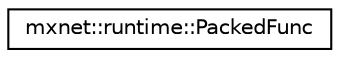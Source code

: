 digraph "Graphical Class Hierarchy"
{
 // LATEX_PDF_SIZE
  edge [fontname="Helvetica",fontsize="10",labelfontname="Helvetica",labelfontsize="10"];
  node [fontname="Helvetica",fontsize="10",shape=record];
  rankdir="LR";
  Node0 [label="mxnet::runtime::PackedFunc",height=0.2,width=0.4,color="black", fillcolor="white", style="filled",URL="$classmxnet_1_1runtime_1_1PackedFunc.html",tooltip="Packed function is a type-erased function. The arguments are passed by packed format."];
}
